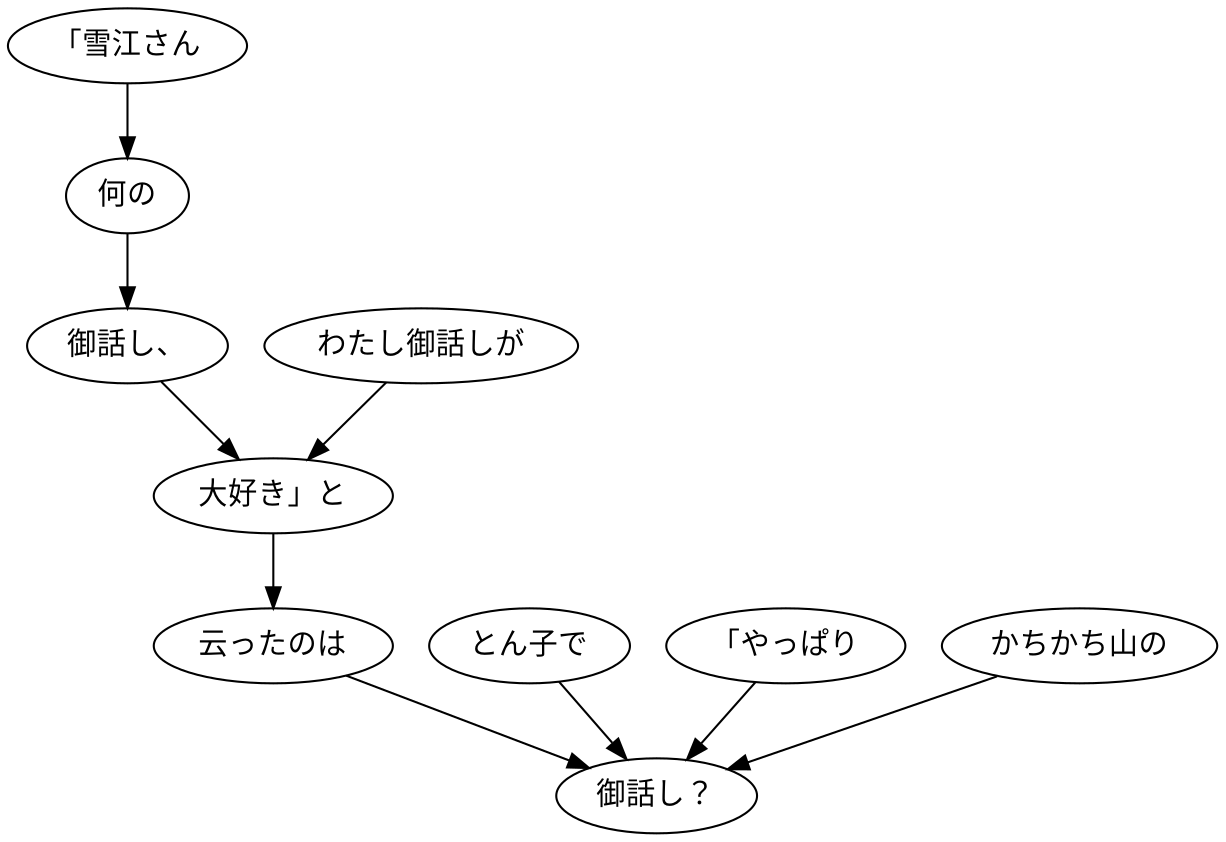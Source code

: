 digraph graph6803 {
	node0 [label="「雪江さん"];
	node1 [label="何の"];
	node2 [label="御話し、"];
	node3 [label="わたし御話しが"];
	node4 [label="大好き」と"];
	node5 [label="云ったのは"];
	node6 [label="とん子で"];
	node7 [label="「やっぱり"];
	node8 [label="かちかち山の"];
	node9 [label="御話し？"];
	node0 -> node1;
	node1 -> node2;
	node2 -> node4;
	node3 -> node4;
	node4 -> node5;
	node5 -> node9;
	node6 -> node9;
	node7 -> node9;
	node8 -> node9;
}
